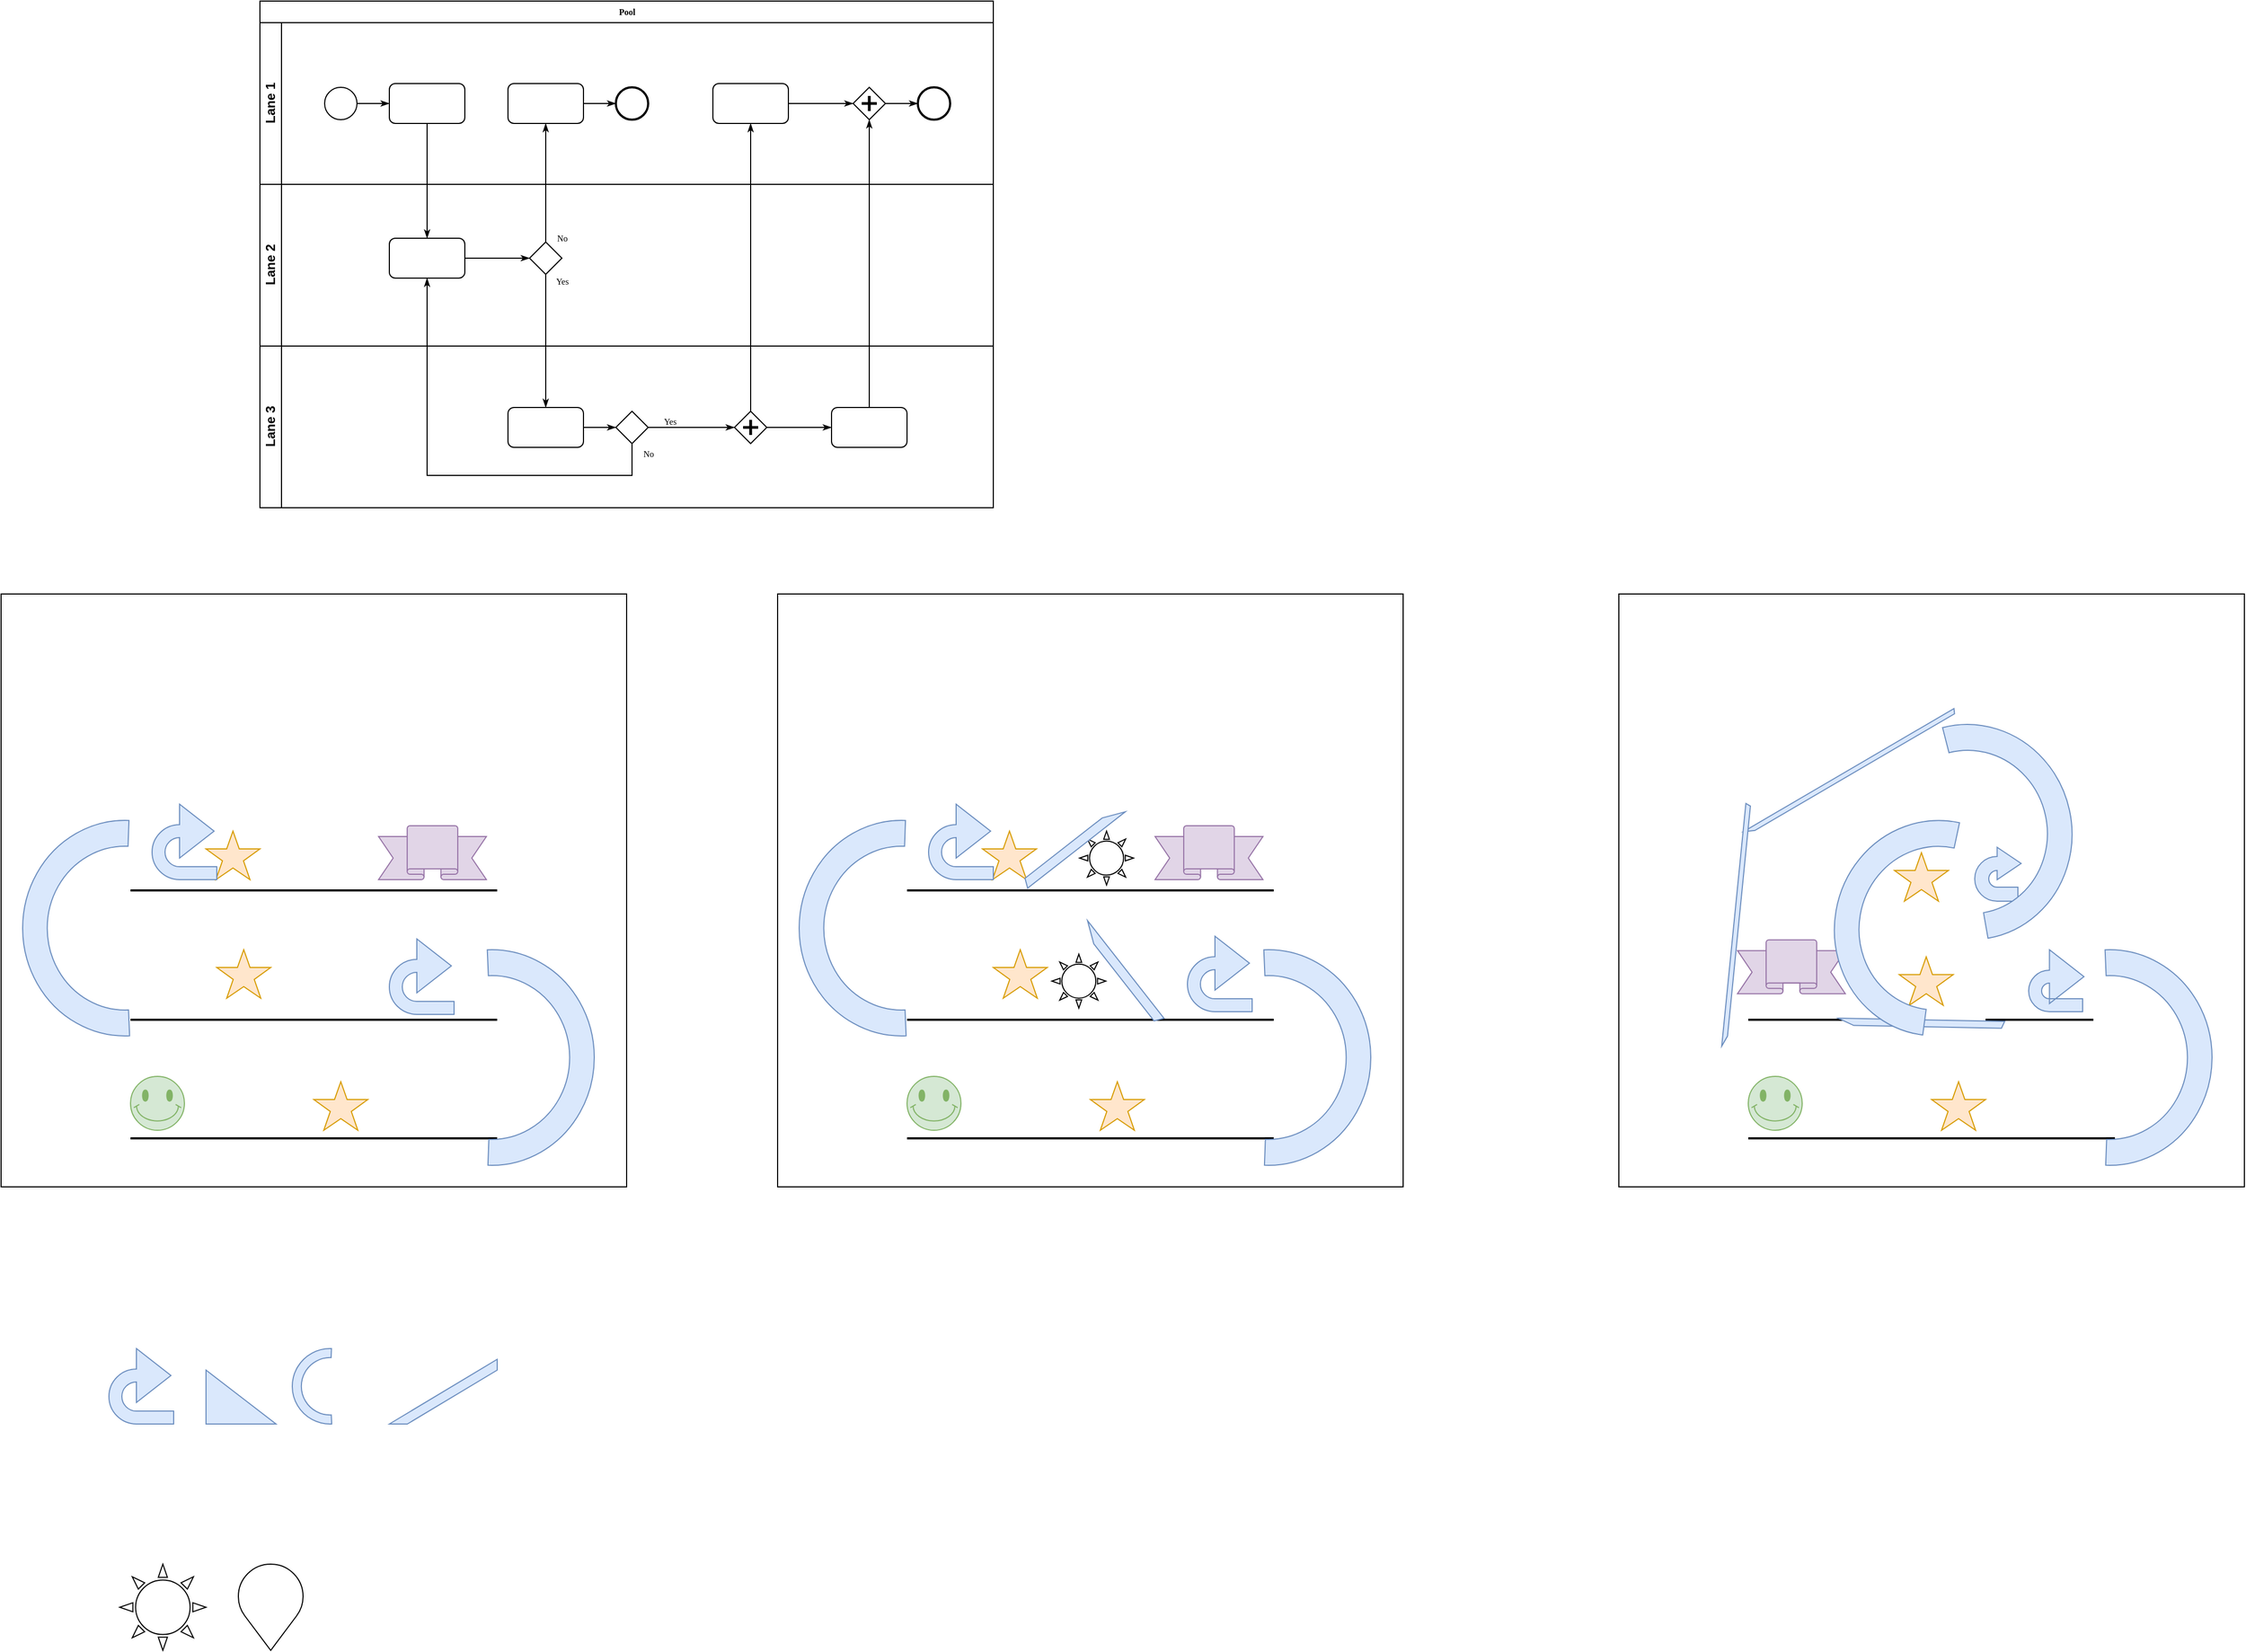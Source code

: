 <mxfile version="20.0.1" type="github">
  <diagram name="Page-1" id="c7488fd3-1785-93aa-aadb-54a6760d102a">
    <mxGraphModel dx="2118" dy="585" grid="1" gridSize="10" guides="1" tooltips="1" connect="1" arrows="1" fold="1" page="1" pageScale="1" pageWidth="1100" pageHeight="850" background="none" math="0" shadow="0">
      <root>
        <mxCell id="0" />
        <mxCell id="1" parent="0" />
        <mxCell id="2b4e8129b02d487f-1" value="Pool" style="swimlane;html=1;childLayout=stackLayout;horizontal=1;startSize=20;horizontalStack=0;rounded=0;shadow=0;labelBackgroundColor=none;strokeWidth=1;fontFamily=Verdana;fontSize=8;align=center;" parent="1" vertex="1">
          <mxGeometry x="180" y="70" width="680" height="470" as="geometry" />
        </mxCell>
        <mxCell id="2b4e8129b02d487f-2" value="Lane 1" style="swimlane;html=1;startSize=20;horizontal=0;" parent="2b4e8129b02d487f-1" vertex="1">
          <mxGeometry y="20" width="680" height="150" as="geometry" />
        </mxCell>
        <mxCell id="2b4e8129b02d487f-18" style="edgeStyle=orthogonalEdgeStyle;rounded=0;html=1;labelBackgroundColor=none;startArrow=none;startFill=0;startSize=5;endArrow=classicThin;endFill=1;endSize=5;jettySize=auto;orthogonalLoop=1;strokeWidth=1;fontFamily=Verdana;fontSize=8" parent="2b4e8129b02d487f-2" source="2b4e8129b02d487f-5" target="2b4e8129b02d487f-6" edge="1">
          <mxGeometry relative="1" as="geometry" />
        </mxCell>
        <mxCell id="2b4e8129b02d487f-5" value="" style="ellipse;whiteSpace=wrap;html=1;rounded=0;shadow=0;labelBackgroundColor=none;strokeWidth=1;fontFamily=Verdana;fontSize=8;align=center;" parent="2b4e8129b02d487f-2" vertex="1">
          <mxGeometry x="60" y="60" width="30" height="30" as="geometry" />
        </mxCell>
        <mxCell id="2b4e8129b02d487f-6" value="" style="rounded=1;whiteSpace=wrap;html=1;shadow=0;labelBackgroundColor=none;strokeWidth=1;fontFamily=Verdana;fontSize=8;align=center;" parent="2b4e8129b02d487f-2" vertex="1">
          <mxGeometry x="120" y="56.5" width="70" height="37" as="geometry" />
        </mxCell>
        <mxCell id="2b4e8129b02d487f-20" style="edgeStyle=orthogonalEdgeStyle;rounded=0;html=1;labelBackgroundColor=none;startArrow=none;startFill=0;startSize=5;endArrow=classicThin;endFill=1;endSize=5;jettySize=auto;orthogonalLoop=1;strokeWidth=1;fontFamily=Verdana;fontSize=8" parent="2b4e8129b02d487f-2" source="2b4e8129b02d487f-7" target="2b4e8129b02d487f-8" edge="1">
          <mxGeometry relative="1" as="geometry" />
        </mxCell>
        <mxCell id="2b4e8129b02d487f-7" value="" style="rounded=1;whiteSpace=wrap;html=1;shadow=0;labelBackgroundColor=none;strokeWidth=1;fontFamily=Verdana;fontSize=8;align=center;" parent="2b4e8129b02d487f-2" vertex="1">
          <mxGeometry x="230" y="56.5" width="70" height="37" as="geometry" />
        </mxCell>
        <mxCell id="2b4e8129b02d487f-8" value="" style="ellipse;whiteSpace=wrap;html=1;rounded=0;shadow=0;labelBackgroundColor=none;strokeWidth=2;fontFamily=Verdana;fontSize=8;align=center;" parent="2b4e8129b02d487f-2" vertex="1">
          <mxGeometry x="330" y="60" width="30" height="30" as="geometry" />
        </mxCell>
        <mxCell id="2b4e8129b02d487f-22" style="edgeStyle=orthogonalEdgeStyle;rounded=0;html=1;entryX=0;entryY=0.5;labelBackgroundColor=none;startArrow=none;startFill=0;startSize=5;endArrow=classicThin;endFill=1;endSize=5;jettySize=auto;orthogonalLoop=1;strokeWidth=1;fontFamily=Verdana;fontSize=8" parent="2b4e8129b02d487f-2" source="2b4e8129b02d487f-9" target="2b4e8129b02d487f-10" edge="1">
          <mxGeometry relative="1" as="geometry" />
        </mxCell>
        <mxCell id="2b4e8129b02d487f-9" value="" style="rounded=1;whiteSpace=wrap;html=1;shadow=0;labelBackgroundColor=none;strokeWidth=1;fontFamily=Verdana;fontSize=8;align=center;" parent="2b4e8129b02d487f-2" vertex="1">
          <mxGeometry x="420" y="56.5" width="70" height="37" as="geometry" />
        </mxCell>
        <mxCell id="2b4e8129b02d487f-23" style="edgeStyle=orthogonalEdgeStyle;rounded=0;html=1;labelBackgroundColor=none;startArrow=none;startFill=0;startSize=5;endArrow=classicThin;endFill=1;endSize=5;jettySize=auto;orthogonalLoop=1;strokeWidth=1;fontFamily=Verdana;fontSize=8" parent="2b4e8129b02d487f-2" source="2b4e8129b02d487f-10" target="2b4e8129b02d487f-11" edge="1">
          <mxGeometry relative="1" as="geometry" />
        </mxCell>
        <mxCell id="2b4e8129b02d487f-10" value="" style="shape=mxgraph.bpmn.shape;html=1;verticalLabelPosition=bottom;labelBackgroundColor=#ffffff;verticalAlign=top;perimeter=rhombusPerimeter;background=gateway;outline=none;symbol=parallelGw;rounded=1;shadow=0;strokeWidth=1;fontFamily=Verdana;fontSize=8;align=center;" parent="2b4e8129b02d487f-2" vertex="1">
          <mxGeometry x="550" y="60" width="30" height="30" as="geometry" />
        </mxCell>
        <mxCell id="2b4e8129b02d487f-11" value="" style="ellipse;whiteSpace=wrap;html=1;rounded=0;shadow=0;labelBackgroundColor=none;strokeWidth=2;fontFamily=Verdana;fontSize=8;align=center;" parent="2b4e8129b02d487f-2" vertex="1">
          <mxGeometry x="610" y="60" width="30" height="30" as="geometry" />
        </mxCell>
        <mxCell id="2b4e8129b02d487f-3" value="Lane 2" style="swimlane;html=1;startSize=20;horizontal=0;" parent="2b4e8129b02d487f-1" vertex="1">
          <mxGeometry y="170" width="680" height="150" as="geometry" />
        </mxCell>
        <mxCell id="2b4e8129b02d487f-26" style="edgeStyle=orthogonalEdgeStyle;rounded=0;html=1;labelBackgroundColor=none;startArrow=none;startFill=0;startSize=5;endArrow=classicThin;endFill=1;endSize=5;jettySize=auto;orthogonalLoop=1;strokeWidth=1;fontFamily=Verdana;fontSize=8" parent="2b4e8129b02d487f-3" source="2b4e8129b02d487f-12" target="2b4e8129b02d487f-13" edge="1">
          <mxGeometry relative="1" as="geometry" />
        </mxCell>
        <mxCell id="2b4e8129b02d487f-12" value="" style="rounded=1;whiteSpace=wrap;html=1;shadow=0;labelBackgroundColor=none;strokeWidth=1;fontFamily=Verdana;fontSize=8;align=center;" parent="2b4e8129b02d487f-3" vertex="1">
          <mxGeometry x="120" y="50.0" width="70" height="37" as="geometry" />
        </mxCell>
        <mxCell id="2b4e8129b02d487f-13" value="" style="strokeWidth=1;html=1;shape=mxgraph.flowchart.decision;whiteSpace=wrap;rounded=1;shadow=0;labelBackgroundColor=none;fontFamily=Verdana;fontSize=8;align=center;" parent="2b4e8129b02d487f-3" vertex="1">
          <mxGeometry x="250" y="53.5" width="30" height="30" as="geometry" />
        </mxCell>
        <mxCell id="2b4e8129b02d487f-4" value="Lane 3" style="swimlane;html=1;startSize=20;horizontal=0;" parent="2b4e8129b02d487f-1" vertex="1">
          <mxGeometry y="320" width="680" height="150" as="geometry" />
        </mxCell>
        <mxCell id="2b4e8129b02d487f-28" style="edgeStyle=orthogonalEdgeStyle;rounded=0;html=1;labelBackgroundColor=none;startArrow=none;startFill=0;startSize=5;endArrow=classicThin;endFill=1;endSize=5;jettySize=auto;orthogonalLoop=1;strokeWidth=1;fontFamily=Verdana;fontSize=8;" parent="2b4e8129b02d487f-4" source="2b4e8129b02d487f-14" target="2b4e8129b02d487f-15" edge="1">
          <mxGeometry relative="1" as="geometry" />
        </mxCell>
        <mxCell id="2b4e8129b02d487f-14" value="" style="rounded=1;whiteSpace=wrap;html=1;shadow=0;labelBackgroundColor=none;strokeWidth=1;fontFamily=Verdana;fontSize=8;align=center;" parent="2b4e8129b02d487f-4" vertex="1">
          <mxGeometry x="230" y="57.0" width="70" height="37" as="geometry" />
        </mxCell>
        <mxCell id="2b4e8129b02d487f-29" value="Yes" style="edgeStyle=orthogonalEdgeStyle;rounded=0;html=1;entryX=0;entryY=0.5;labelBackgroundColor=none;startArrow=none;startFill=0;startSize=5;endArrow=classicThin;endFill=1;endSize=5;jettySize=auto;orthogonalLoop=1;strokeWidth=1;fontFamily=Verdana;fontSize=8" parent="2b4e8129b02d487f-4" source="2b4e8129b02d487f-15" target="2b4e8129b02d487f-16" edge="1">
          <mxGeometry x="-0.501" y="6" relative="1" as="geometry">
            <mxPoint as="offset" />
          </mxGeometry>
        </mxCell>
        <mxCell id="2b4e8129b02d487f-15" value="" style="strokeWidth=1;html=1;shape=mxgraph.flowchart.decision;whiteSpace=wrap;rounded=1;shadow=0;labelBackgroundColor=none;fontFamily=Verdana;fontSize=8;align=center;" parent="2b4e8129b02d487f-4" vertex="1">
          <mxGeometry x="330" y="60.5" width="30" height="30" as="geometry" />
        </mxCell>
        <mxCell id="2b4e8129b02d487f-30" style="edgeStyle=orthogonalEdgeStyle;rounded=0;html=1;labelBackgroundColor=none;startArrow=none;startFill=0;startSize=5;endArrow=classicThin;endFill=1;endSize=5;jettySize=auto;orthogonalLoop=1;strokeColor=#000000;strokeWidth=1;fontFamily=Verdana;fontSize=8;fontColor=#000000;" parent="2b4e8129b02d487f-4" source="2b4e8129b02d487f-16" target="2b4e8129b02d487f-17" edge="1">
          <mxGeometry relative="1" as="geometry" />
        </mxCell>
        <mxCell id="2b4e8129b02d487f-16" value="" style="shape=mxgraph.bpmn.shape;html=1;verticalLabelPosition=bottom;labelBackgroundColor=#ffffff;verticalAlign=top;perimeter=rhombusPerimeter;background=gateway;outline=none;symbol=parallelGw;rounded=1;shadow=0;strokeWidth=1;fontFamily=Verdana;fontSize=8;align=center;" parent="2b4e8129b02d487f-4" vertex="1">
          <mxGeometry x="440" y="60.5" width="30" height="30" as="geometry" />
        </mxCell>
        <mxCell id="2b4e8129b02d487f-17" value="" style="rounded=1;whiteSpace=wrap;html=1;shadow=0;labelBackgroundColor=none;strokeWidth=1;fontFamily=Verdana;fontSize=8;align=center;" parent="2b4e8129b02d487f-4" vertex="1">
          <mxGeometry x="530" y="57" width="70" height="37" as="geometry" />
        </mxCell>
        <mxCell id="2b4e8129b02d487f-24" style="edgeStyle=orthogonalEdgeStyle;rounded=0;html=1;labelBackgroundColor=none;startArrow=none;startFill=0;startSize=5;endArrow=classicThin;endFill=1;endSize=5;jettySize=auto;orthogonalLoop=1;strokeWidth=1;fontFamily=Verdana;fontSize=8" parent="2b4e8129b02d487f-1" source="2b4e8129b02d487f-6" target="2b4e8129b02d487f-12" edge="1">
          <mxGeometry relative="1" as="geometry" />
        </mxCell>
        <mxCell id="2b4e8129b02d487f-25" value="No" style="edgeStyle=orthogonalEdgeStyle;rounded=0;html=1;labelBackgroundColor=none;startArrow=none;startFill=0;startSize=5;endArrow=classicThin;endFill=1;endSize=5;jettySize=auto;orthogonalLoop=1;strokeWidth=1;fontFamily=Verdana;fontSize=8" parent="2b4e8129b02d487f-1" source="2b4e8129b02d487f-13" target="2b4e8129b02d487f-7" edge="1">
          <mxGeometry x="-0.936" y="-15" relative="1" as="geometry">
            <mxPoint as="offset" />
          </mxGeometry>
        </mxCell>
        <mxCell id="2b4e8129b02d487f-27" value="Yes" style="edgeStyle=orthogonalEdgeStyle;rounded=0;html=1;labelBackgroundColor=none;startArrow=none;startFill=0;startSize=5;endArrow=classicThin;endFill=1;endSize=5;jettySize=auto;orthogonalLoop=1;strokeWidth=1;fontFamily=Verdana;fontSize=8" parent="2b4e8129b02d487f-1" source="2b4e8129b02d487f-13" target="2b4e8129b02d487f-14" edge="1">
          <mxGeometry x="-0.895" y="15" relative="1" as="geometry">
            <mxPoint as="offset" />
          </mxGeometry>
        </mxCell>
        <mxCell id="2b4e8129b02d487f-31" style="edgeStyle=orthogonalEdgeStyle;rounded=0;html=1;entryX=0.5;entryY=1;labelBackgroundColor=none;startArrow=none;startFill=0;startSize=5;endArrow=classicThin;endFill=1;endSize=5;jettySize=auto;orthogonalLoop=1;strokeWidth=1;fontFamily=Verdana;fontSize=8" parent="2b4e8129b02d487f-1" source="2b4e8129b02d487f-17" target="2b4e8129b02d487f-10" edge="1">
          <mxGeometry relative="1" as="geometry" />
        </mxCell>
        <mxCell id="2b4e8129b02d487f-32" value="No" style="edgeStyle=orthogonalEdgeStyle;rounded=0;html=1;labelBackgroundColor=none;startArrow=none;startFill=0;startSize=5;endArrow=classicThin;endFill=1;endSize=5;jettySize=auto;orthogonalLoop=1;strokeWidth=1;fontFamily=Verdana;fontSize=8" parent="2b4e8129b02d487f-1" source="2b4e8129b02d487f-15" target="2b4e8129b02d487f-12" edge="1">
          <mxGeometry x="-0.953" y="15" relative="1" as="geometry">
            <Array as="points">
              <mxPoint x="345" y="440" />
              <mxPoint x="155" y="440" />
            </Array>
            <mxPoint as="offset" />
          </mxGeometry>
        </mxCell>
        <mxCell id="2b4e8129b02d487f-33" style="edgeStyle=orthogonalEdgeStyle;rounded=0;html=1;labelBackgroundColor=none;startArrow=none;startFill=0;startSize=5;endArrow=classicThin;endFill=1;endSize=5;jettySize=auto;orthogonalLoop=1;strokeWidth=1;fontFamily=Verdana;fontSize=8" parent="2b4e8129b02d487f-1" source="2b4e8129b02d487f-16" target="2b4e8129b02d487f-9" edge="1">
          <mxGeometry relative="1" as="geometry" />
        </mxCell>
        <mxCell id="yAcTvHBfnp9vPDVO_GiE-1" value="" style="rounded=0;whiteSpace=wrap;html=1;" vertex="1" parent="1">
          <mxGeometry x="-60" y="620" width="580" height="550" as="geometry" />
        </mxCell>
        <mxCell id="yAcTvHBfnp9vPDVO_GiE-6" value="" style="line;strokeWidth=2;html=1;" vertex="1" parent="1">
          <mxGeometry x="60" y="1120" width="340" height="10" as="geometry" />
        </mxCell>
        <mxCell id="yAcTvHBfnp9vPDVO_GiE-7" value="" style="verticalLabelPosition=bottom;verticalAlign=top;html=1;shape=mxgraph.basic.smiley;fillColor=#d5e8d4;strokeColor=#82b366;" vertex="1" parent="1">
          <mxGeometry x="60" y="1067.5" width="50" height="50" as="geometry" />
        </mxCell>
        <mxCell id="yAcTvHBfnp9vPDVO_GiE-8" value="" style="verticalLabelPosition=bottom;verticalAlign=top;html=1;shape=mxgraph.basic.star;fillColor=#ffe6cc;strokeColor=#d79b00;" vertex="1" parent="1">
          <mxGeometry x="230" y="1072.5" width="50" height="45" as="geometry" />
        </mxCell>
        <mxCell id="yAcTvHBfnp9vPDVO_GiE-9" value="" style="verticalLabelPosition=bottom;verticalAlign=top;html=1;shape=mxgraph.basic.orthogonal_triangle;fillColor=#dae8fc;strokeColor=#6c8ebf;" vertex="1" parent="1">
          <mxGeometry x="130" y="1340" width="65" height="50" as="geometry" />
        </mxCell>
        <mxCell id="yAcTvHBfnp9vPDVO_GiE-10" value="" style="verticalLabelPosition=bottom;verticalAlign=top;html=1;shape=mxgraph.basic.partConcEllipse;startAngle=0.493;endAngle=0.006;arcWidth=0.24;fillColor=#dae8fc;strokeColor=#6c8ebf;" vertex="1" parent="1">
          <mxGeometry x="210" y="1320" width="70" height="70" as="geometry" />
        </mxCell>
        <mxCell id="yAcTvHBfnp9vPDVO_GiE-11" value="" style="verticalLabelPosition=bottom;verticalAlign=top;html=1;shape=mxgraph.basic.banner;fillColor=#e1d5e7;strokeColor=#9673a6;" vertex="1" parent="1">
          <mxGeometry x="290" y="835" width="100" height="50" as="geometry" />
        </mxCell>
        <mxCell id="yAcTvHBfnp9vPDVO_GiE-14" value="" style="verticalLabelPosition=bottom;verticalAlign=top;html=1;shape=mxgraph.basic.star;fillColor=#ffe6cc;strokeColor=#d79b00;" vertex="1" parent="1">
          <mxGeometry x="140" y="950" width="50" height="45" as="geometry" />
        </mxCell>
        <mxCell id="yAcTvHBfnp9vPDVO_GiE-15" value="" style="verticalLabelPosition=bottom;verticalAlign=top;html=1;shape=mxgraph.basic.star;fillColor=#ffe6cc;strokeColor=#d79b00;" vertex="1" parent="1">
          <mxGeometry x="130" y="840" width="50" height="45" as="geometry" />
        </mxCell>
        <mxCell id="yAcTvHBfnp9vPDVO_GiE-18" value="" style="html=1;shadow=0;dashed=0;align=center;verticalAlign=middle;shape=mxgraph.arrows2.uTurnArrow;dy=6;arrowHead=50;dx2=32;fillColor=#dae8fc;strokeColor=#6c8ebf;" vertex="1" parent="1">
          <mxGeometry x="300" y="940" width="60" height="70" as="geometry" />
        </mxCell>
        <mxCell id="yAcTvHBfnp9vPDVO_GiE-19" value="" style="verticalLabelPosition=bottom;verticalAlign=top;html=1;shape=mxgraph.basic.sun" vertex="1" parent="1">
          <mxGeometry x="50" y="1520" width="80" height="80" as="geometry" />
        </mxCell>
        <mxCell id="yAcTvHBfnp9vPDVO_GiE-21" value="" style="verticalLabelPosition=bottom;verticalAlign=top;html=1;shape=mxgraph.basic.drop;rotation=180;" vertex="1" parent="1">
          <mxGeometry x="160" y="1520" width="60" height="80" as="geometry" />
        </mxCell>
        <mxCell id="yAcTvHBfnp9vPDVO_GiE-22" value="" style="line;strokeWidth=2;html=1;" vertex="1" parent="1">
          <mxGeometry x="60" y="1010" width="340" height="10" as="geometry" />
        </mxCell>
        <mxCell id="yAcTvHBfnp9vPDVO_GiE-23" value="" style="line;strokeWidth=2;html=1;" vertex="1" parent="1">
          <mxGeometry x="60" y="890" width="340" height="10" as="geometry" />
        </mxCell>
        <mxCell id="yAcTvHBfnp9vPDVO_GiE-25" value="" style="verticalLabelPosition=bottom;verticalAlign=top;html=1;shape=mxgraph.basic.partConcEllipse;startAngle=0.493;endAngle=0.006;arcWidth=0.24;fillColor=#dae8fc;strokeColor=#6c8ebf;rotation=180;" vertex="1" parent="1">
          <mxGeometry x="300" y="950" width="190" height="200" as="geometry" />
        </mxCell>
        <mxCell id="yAcTvHBfnp9vPDVO_GiE-26" value="" style="verticalLabelPosition=bottom;verticalAlign=top;html=1;shape=mxgraph.basic.partConcEllipse;startAngle=0.493;endAngle=0.006;arcWidth=0.24;fillColor=#dae8fc;strokeColor=#6c8ebf;rotation=0;" vertex="1" parent="1">
          <mxGeometry x="-40" y="830" width="190" height="200" as="geometry" />
        </mxCell>
        <mxCell id="yAcTvHBfnp9vPDVO_GiE-27" value="" style="html=1;shadow=0;dashed=0;align=center;verticalAlign=middle;shape=mxgraph.arrows2.uTurnArrow;dy=6;arrowHead=50;dx2=32;fillColor=#dae8fc;strokeColor=#6c8ebf;" vertex="1" parent="1">
          <mxGeometry x="80" y="815" width="60" height="70" as="geometry" />
        </mxCell>
        <mxCell id="yAcTvHBfnp9vPDVO_GiE-28" value="" style="html=1;shadow=0;dashed=0;align=center;verticalAlign=middle;shape=mxgraph.arrows2.uTurnArrow;dy=6;arrowHead=50;dx2=32;fillColor=#dae8fc;strokeColor=#6c8ebf;" vertex="1" parent="1">
          <mxGeometry x="40" y="1320" width="60" height="70" as="geometry" />
        </mxCell>
        <mxCell id="yAcTvHBfnp9vPDVO_GiE-29" value="" style="verticalLabelPosition=bottom;verticalAlign=top;html=1;shape=mxgraph.basic.diag_stripe;dx=10;fillColor=#dae8fc;strokeColor=#6c8ebf;" vertex="1" parent="1">
          <mxGeometry x="300" y="1330" width="100" height="60" as="geometry" />
        </mxCell>
        <mxCell id="yAcTvHBfnp9vPDVO_GiE-31" value="" style="rounded=0;whiteSpace=wrap;html=1;" vertex="1" parent="1">
          <mxGeometry x="660" y="620" width="580" height="550" as="geometry" />
        </mxCell>
        <mxCell id="yAcTvHBfnp9vPDVO_GiE-32" value="" style="line;strokeWidth=2;html=1;" vertex="1" parent="1">
          <mxGeometry x="780" y="1120" width="340" height="10" as="geometry" />
        </mxCell>
        <mxCell id="yAcTvHBfnp9vPDVO_GiE-33" value="" style="verticalLabelPosition=bottom;verticalAlign=top;html=1;shape=mxgraph.basic.smiley;fillColor=#d5e8d4;strokeColor=#82b366;" vertex="1" parent="1">
          <mxGeometry x="780" y="1067.5" width="50" height="50" as="geometry" />
        </mxCell>
        <mxCell id="yAcTvHBfnp9vPDVO_GiE-34" value="" style="verticalLabelPosition=bottom;verticalAlign=top;html=1;shape=mxgraph.basic.star;fillColor=#ffe6cc;strokeColor=#d79b00;" vertex="1" parent="1">
          <mxGeometry x="950" y="1072.5" width="50" height="45" as="geometry" />
        </mxCell>
        <mxCell id="yAcTvHBfnp9vPDVO_GiE-35" value="" style="verticalLabelPosition=bottom;verticalAlign=top;html=1;shape=mxgraph.basic.banner;fillColor=#e1d5e7;strokeColor=#9673a6;" vertex="1" parent="1">
          <mxGeometry x="1010" y="835" width="100" height="50" as="geometry" />
        </mxCell>
        <mxCell id="yAcTvHBfnp9vPDVO_GiE-36" value="" style="verticalLabelPosition=bottom;verticalAlign=top;html=1;shape=mxgraph.basic.star;fillColor=#ffe6cc;strokeColor=#d79b00;" vertex="1" parent="1">
          <mxGeometry x="860" y="950" width="50" height="45" as="geometry" />
        </mxCell>
        <mxCell id="yAcTvHBfnp9vPDVO_GiE-37" value="" style="verticalLabelPosition=bottom;verticalAlign=top;html=1;shape=mxgraph.basic.star;fillColor=#ffe6cc;strokeColor=#d79b00;" vertex="1" parent="1">
          <mxGeometry x="850" y="840" width="50" height="45" as="geometry" />
        </mxCell>
        <mxCell id="yAcTvHBfnp9vPDVO_GiE-38" value="" style="html=1;shadow=0;dashed=0;align=center;verticalAlign=middle;shape=mxgraph.arrows2.uTurnArrow;dy=6;arrowHead=50;dx2=32;fillColor=#dae8fc;strokeColor=#6c8ebf;" vertex="1" parent="1">
          <mxGeometry x="1040" y="937.5" width="60" height="70" as="geometry" />
        </mxCell>
        <mxCell id="yAcTvHBfnp9vPDVO_GiE-39" value="" style="line;strokeWidth=2;html=1;" vertex="1" parent="1">
          <mxGeometry x="780" y="1010" width="340" height="10" as="geometry" />
        </mxCell>
        <mxCell id="yAcTvHBfnp9vPDVO_GiE-40" value="" style="line;strokeWidth=2;html=1;" vertex="1" parent="1">
          <mxGeometry x="780" y="890" width="340" height="10" as="geometry" />
        </mxCell>
        <mxCell id="yAcTvHBfnp9vPDVO_GiE-41" value="" style="verticalLabelPosition=bottom;verticalAlign=top;html=1;shape=mxgraph.basic.partConcEllipse;startAngle=0.493;endAngle=0.006;arcWidth=0.24;fillColor=#dae8fc;strokeColor=#6c8ebf;rotation=180;" vertex="1" parent="1">
          <mxGeometry x="1020" y="950" width="190" height="200" as="geometry" />
        </mxCell>
        <mxCell id="yAcTvHBfnp9vPDVO_GiE-42" value="" style="verticalLabelPosition=bottom;verticalAlign=top;html=1;shape=mxgraph.basic.partConcEllipse;startAngle=0.493;endAngle=0.006;arcWidth=0.24;fillColor=#dae8fc;strokeColor=#6c8ebf;rotation=0;" vertex="1" parent="1">
          <mxGeometry x="680" y="830" width="190" height="200" as="geometry" />
        </mxCell>
        <mxCell id="yAcTvHBfnp9vPDVO_GiE-43" value="" style="html=1;shadow=0;dashed=0;align=center;verticalAlign=middle;shape=mxgraph.arrows2.uTurnArrow;dy=6;arrowHead=50;dx2=32;fillColor=#dae8fc;strokeColor=#6c8ebf;" vertex="1" parent="1">
          <mxGeometry x="800" y="815" width="60" height="70" as="geometry" />
        </mxCell>
        <mxCell id="yAcTvHBfnp9vPDVO_GiE-44" value="" style="verticalLabelPosition=bottom;verticalAlign=top;html=1;shape=mxgraph.basic.sun" vertex="1" parent="1">
          <mxGeometry x="914.3" y="954.16" width="50" height="50" as="geometry" />
        </mxCell>
        <mxCell id="yAcTvHBfnp9vPDVO_GiE-45" value="" style="verticalLabelPosition=bottom;verticalAlign=top;html=1;shape=mxgraph.basic.diag_stripe;dx=10;fillColor=#dae8fc;strokeColor=#6c8ebf;rotation=75;" vertex="1" parent="1">
          <mxGeometry x="929.91" y="945.83" width="105.78" height="45" as="geometry" />
        </mxCell>
        <mxCell id="yAcTvHBfnp9vPDVO_GiE-46" value="" style="verticalLabelPosition=bottom;verticalAlign=top;html=1;shape=mxgraph.basic.sun;rotation=180;" vertex="1" parent="1">
          <mxGeometry x="940" y="840.0" width="50" height="50" as="geometry" />
        </mxCell>
        <mxCell id="yAcTvHBfnp9vPDVO_GiE-47" value="" style="verticalLabelPosition=bottom;verticalAlign=top;html=1;shape=mxgraph.basic.diag_stripe;dx=10;fillColor=#dae8fc;strokeColor=#6c8ebf;rotation=-195;" vertex="1" parent="1">
          <mxGeometry x="884.22" y="835.0" width="105.78" height="45" as="geometry" />
        </mxCell>
        <mxCell id="yAcTvHBfnp9vPDVO_GiE-48" value="" style="rounded=0;whiteSpace=wrap;html=1;" vertex="1" parent="1">
          <mxGeometry x="1440" y="620" width="580" height="550" as="geometry" />
        </mxCell>
        <mxCell id="yAcTvHBfnp9vPDVO_GiE-49" value="" style="line;strokeWidth=2;html=1;" vertex="1" parent="1">
          <mxGeometry x="1560" y="1120" width="340" height="10" as="geometry" />
        </mxCell>
        <mxCell id="yAcTvHBfnp9vPDVO_GiE-50" value="" style="verticalLabelPosition=bottom;verticalAlign=top;html=1;shape=mxgraph.basic.smiley;fillColor=#d5e8d4;strokeColor=#82b366;" vertex="1" parent="1">
          <mxGeometry x="1560" y="1067.5" width="50" height="50" as="geometry" />
        </mxCell>
        <mxCell id="yAcTvHBfnp9vPDVO_GiE-51" value="" style="verticalLabelPosition=bottom;verticalAlign=top;html=1;shape=mxgraph.basic.star;fillColor=#ffe6cc;strokeColor=#d79b00;" vertex="1" parent="1">
          <mxGeometry x="1730" y="1072.5" width="50" height="45" as="geometry" />
        </mxCell>
        <mxCell id="yAcTvHBfnp9vPDVO_GiE-52" value="" style="verticalLabelPosition=bottom;verticalAlign=top;html=1;shape=mxgraph.basic.banner;fillColor=#e1d5e7;strokeColor=#9673a6;" vertex="1" parent="1">
          <mxGeometry x="1550" y="940.83" width="100" height="50" as="geometry" />
        </mxCell>
        <mxCell id="yAcTvHBfnp9vPDVO_GiE-53" value="" style="verticalLabelPosition=bottom;verticalAlign=top;html=1;shape=mxgraph.basic.star;fillColor=#ffe6cc;strokeColor=#d79b00;" vertex="1" parent="1">
          <mxGeometry x="1700" y="956.66" width="50" height="45" as="geometry" />
        </mxCell>
        <mxCell id="yAcTvHBfnp9vPDVO_GiE-54" value="" style="verticalLabelPosition=bottom;verticalAlign=top;html=1;shape=mxgraph.basic.star;fillColor=#ffe6cc;strokeColor=#d79b00;" vertex="1" parent="1">
          <mxGeometry x="1695.57" y="860" width="50" height="45" as="geometry" />
        </mxCell>
        <mxCell id="yAcTvHBfnp9vPDVO_GiE-55" value="" style="html=1;shadow=0;dashed=0;align=center;verticalAlign=middle;shape=mxgraph.arrows2.uTurnArrow;dy=6;arrowHead=50;dx2=32;fillColor=#dae8fc;strokeColor=#6c8ebf;" vertex="1" parent="1">
          <mxGeometry x="1820" y="950" width="50" height="57.5" as="geometry" />
        </mxCell>
        <mxCell id="yAcTvHBfnp9vPDVO_GiE-56" value="" style="line;strokeWidth=2;html=1;" vertex="1" parent="1">
          <mxGeometry x="1560" y="1010" width="100" height="10" as="geometry" />
        </mxCell>
        <mxCell id="yAcTvHBfnp9vPDVO_GiE-58" value="" style="verticalLabelPosition=bottom;verticalAlign=top;html=1;shape=mxgraph.basic.partConcEllipse;startAngle=0.493;endAngle=0.006;arcWidth=0.24;fillColor=#dae8fc;strokeColor=#6c8ebf;rotation=180;" vertex="1" parent="1">
          <mxGeometry x="1800" y="950" width="190" height="200" as="geometry" />
        </mxCell>
        <mxCell id="yAcTvHBfnp9vPDVO_GiE-65" value="" style="line;strokeWidth=2;html=1;" vertex="1" parent="1">
          <mxGeometry x="1780" y="1010" width="100" height="10" as="geometry" />
        </mxCell>
        <mxCell id="yAcTvHBfnp9vPDVO_GiE-66" value="" style="verticalLabelPosition=bottom;verticalAlign=top;html=1;shape=mxgraph.basic.diag_stripe;dx=10;fillColor=#dae8fc;strokeColor=#6c8ebf;rotation=25;" vertex="1" parent="1">
          <mxGeometry x="1650" y="983.69" width="141.14" height="62.63" as="geometry" />
        </mxCell>
        <mxCell id="yAcTvHBfnp9vPDVO_GiE-67" value="" style="verticalLabelPosition=bottom;verticalAlign=top;html=1;shape=mxgraph.basic.diag_stripe;dx=10;fillColor=#dae8fc;strokeColor=#6c8ebf;rotation=-6;" vertex="1" parent="1">
          <mxGeometry x="1550" y="736.84" width="206.17" height="93.16" as="geometry" />
        </mxCell>
        <mxCell id="yAcTvHBfnp9vPDVO_GiE-68" value="" style="verticalLabelPosition=bottom;verticalAlign=top;html=1;shape=mxgraph.basic.partConcEllipse;startAngle=0.493;endAngle=0.006;arcWidth=0.24;fillColor=#dae8fc;strokeColor=#6c8ebf;rotation=10;" vertex="1" parent="1">
          <mxGeometry x="1640" y="830" width="190" height="200" as="geometry" />
        </mxCell>
        <mxCell id="yAcTvHBfnp9vPDVO_GiE-69" value="" style="html=1;shadow=0;dashed=0;align=center;verticalAlign=middle;shape=mxgraph.arrows2.uTurnArrow;dy=6.5;arrowHead=30;dx2=22.25;fillColor=#dae8fc;strokeColor=#6c8ebf;" vertex="1" parent="1">
          <mxGeometry x="1770" y="855" width="40" height="50" as="geometry" />
        </mxCell>
        <mxCell id="yAcTvHBfnp9vPDVO_GiE-70" value="" style="verticalLabelPosition=bottom;verticalAlign=top;html=1;shape=mxgraph.basic.diag_stripe;dx=10;fillColor=#dae8fc;strokeColor=#6c8ebf;rotation=-150;direction=south;" vertex="1" parent="1">
          <mxGeometry x="1500.005" y="823.825" width="93.16" height="206.17" as="geometry" />
        </mxCell>
        <mxCell id="yAcTvHBfnp9vPDVO_GiE-71" value="" style="verticalLabelPosition=bottom;verticalAlign=top;html=1;shape=mxgraph.basic.partConcEllipse;startAngle=0.493;endAngle=0.006;arcWidth=0.24;fillColor=#dae8fc;strokeColor=#6c8ebf;rotation=-192;" vertex="1" parent="1">
          <mxGeometry x="1670" y="740.83" width="190" height="200" as="geometry" />
        </mxCell>
      </root>
    </mxGraphModel>
  </diagram>
</mxfile>
